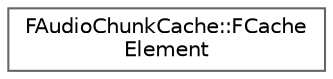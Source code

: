 digraph "Graphical Class Hierarchy"
{
 // INTERACTIVE_SVG=YES
 // LATEX_PDF_SIZE
  bgcolor="transparent";
  edge [fontname=Helvetica,fontsize=10,labelfontname=Helvetica,labelfontsize=10];
  node [fontname=Helvetica,fontsize=10,shape=box,height=0.2,width=0.4];
  rankdir="LR";
  Node0 [id="Node000000",label="FAudioChunkCache::FCache\lElement",height=0.2,width=0.4,color="grey40", fillcolor="white", style="filled",URL="$df/da6/structFAudioChunkCache_1_1FCacheElement.html",tooltip=" "];
}
